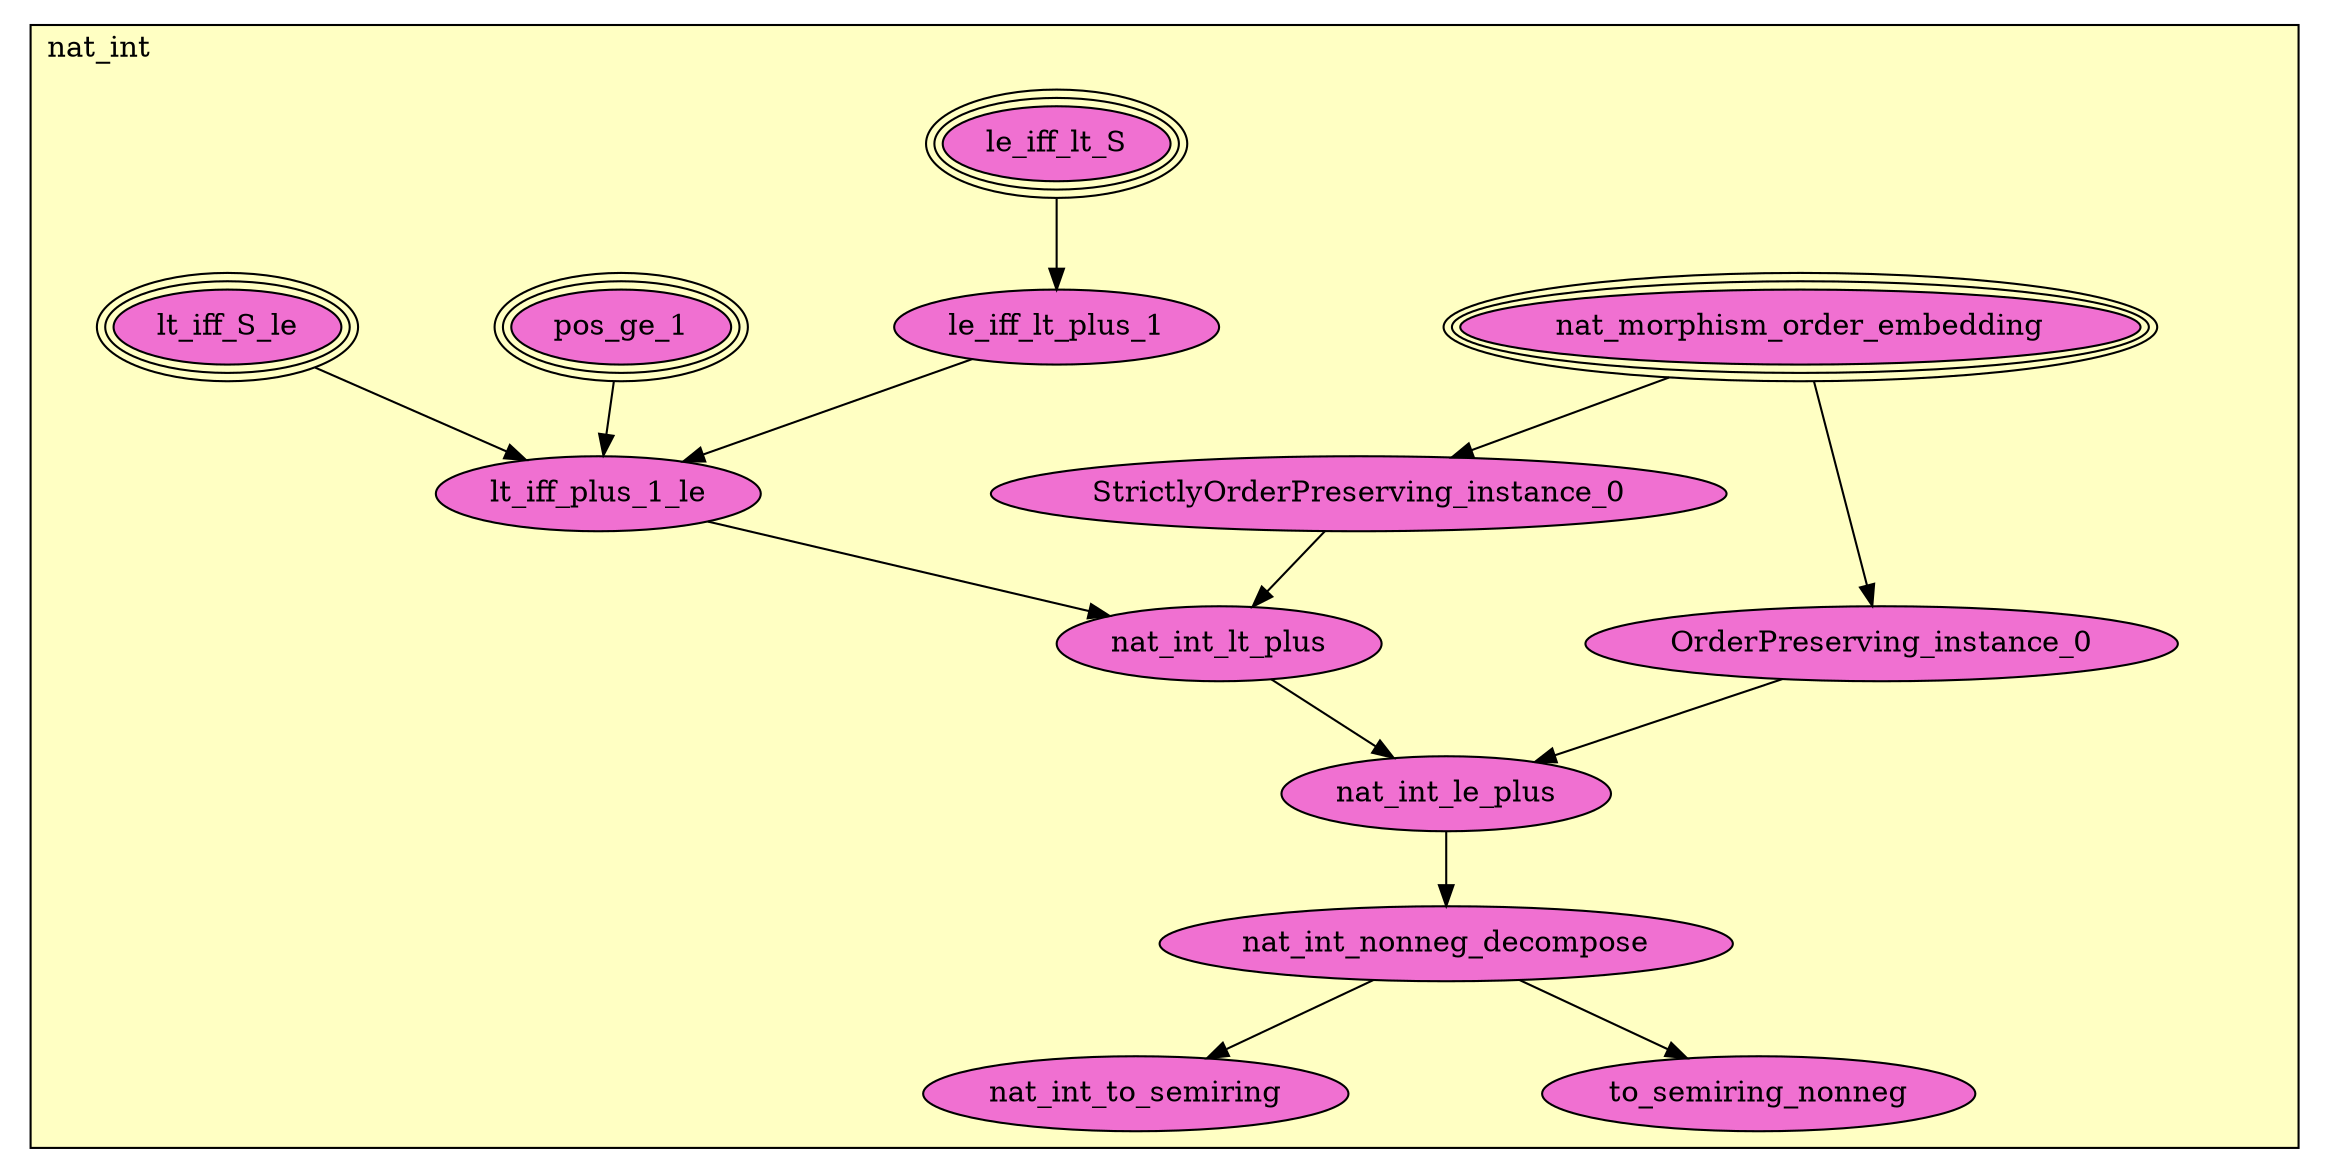 digraph HoTT_Classes_orders_nat_int {
  graph [ratio=0.5]
  node [style=filled]
nat_int_nat_morphism_order_embedding [label="nat_morphism_order_embedding", URL=<nat_int.html#nat_morphism_order_embedding>, peripheries=3, fillcolor="#F070D1"] ;
nat_int_StrictlyOrderPreserving_instance_0 [label="StrictlyOrderPreserving_instance_0", URL=<nat_int.html#StrictlyOrderPreserving_instance_0>, fillcolor="#F070D1"] ;
nat_int_OrderPreserving_instance_0 [label="OrderPreserving_instance_0", URL=<nat_int.html#OrderPreserving_instance_0>, fillcolor="#F070D1"] ;
nat_int_le_iff_lt_S [label="le_iff_lt_S", URL=<nat_int.html#le_iff_lt_S>, peripheries=3, fillcolor="#F070D1"] ;
nat_int_le_iff_lt_plus_1 [label="le_iff_lt_plus_1", URL=<nat_int.html#le_iff_lt_plus_1>, fillcolor="#F070D1"] ;
nat_int_pos_ge_1 [label="pos_ge_1", URL=<nat_int.html#pos_ge_1>, peripheries=3, fillcolor="#F070D1"] ;
nat_int_lt_iff_S_le [label="lt_iff_S_le", URL=<nat_int.html#lt_iff_S_le>, peripheries=3, fillcolor="#F070D1"] ;
nat_int_lt_iff_plus_1_le [label="lt_iff_plus_1_le", URL=<nat_int.html#lt_iff_plus_1_le>, fillcolor="#F070D1"] ;
nat_int_nat_int_lt_plus [label="nat_int_lt_plus", URL=<nat_int.html#nat_int_lt_plus>, fillcolor="#F070D1"] ;
nat_int_nat_int_le_plus [label="nat_int_le_plus", URL=<nat_int.html#nat_int_le_plus>, fillcolor="#F070D1"] ;
nat_int_nat_int_nonneg_decompose [label="nat_int_nonneg_decompose", URL=<nat_int.html#nat_int_nonneg_decompose>, fillcolor="#F070D1"] ;
nat_int_nat_int_to_semiring [label="nat_int_to_semiring", URL=<nat_int.html#nat_int_to_semiring>, fillcolor="#F070D1"] ;
nat_int_to_semiring_nonneg [label="to_semiring_nonneg", URL=<nat_int.html#to_semiring_nonneg>, fillcolor="#F070D1"] ;
  nat_int_nat_morphism_order_embedding -> nat_int_StrictlyOrderPreserving_instance_0 [] ;
  nat_int_nat_morphism_order_embedding -> nat_int_OrderPreserving_instance_0 [] ;
  nat_int_StrictlyOrderPreserving_instance_0 -> nat_int_nat_int_lt_plus [] ;
  nat_int_OrderPreserving_instance_0 -> nat_int_nat_int_le_plus [] ;
  nat_int_le_iff_lt_S -> nat_int_le_iff_lt_plus_1 [] ;
  nat_int_le_iff_lt_plus_1 -> nat_int_lt_iff_plus_1_le [] ;
  nat_int_pos_ge_1 -> nat_int_lt_iff_plus_1_le [] ;
  nat_int_lt_iff_S_le -> nat_int_lt_iff_plus_1_le [] ;
  nat_int_lt_iff_plus_1_le -> nat_int_nat_int_lt_plus [] ;
  nat_int_nat_int_lt_plus -> nat_int_nat_int_le_plus [] ;
  nat_int_nat_int_le_plus -> nat_int_nat_int_nonneg_decompose [] ;
  nat_int_nat_int_nonneg_decompose -> nat_int_nat_int_to_semiring [] ;
  nat_int_nat_int_nonneg_decompose -> nat_int_to_semiring_nonneg [] ;
subgraph cluster_nat_int { label="nat_int"; fillcolor="#FFFFC3"; labeljust=l; style=filled 
nat_int_to_semiring_nonneg; nat_int_nat_int_to_semiring; nat_int_nat_int_nonneg_decompose; nat_int_nat_int_le_plus; nat_int_nat_int_lt_plus; nat_int_lt_iff_plus_1_le; nat_int_lt_iff_S_le; nat_int_pos_ge_1; nat_int_le_iff_lt_plus_1; nat_int_le_iff_lt_S; nat_int_OrderPreserving_instance_0; nat_int_StrictlyOrderPreserving_instance_0; nat_int_nat_morphism_order_embedding; };
} /* END */
